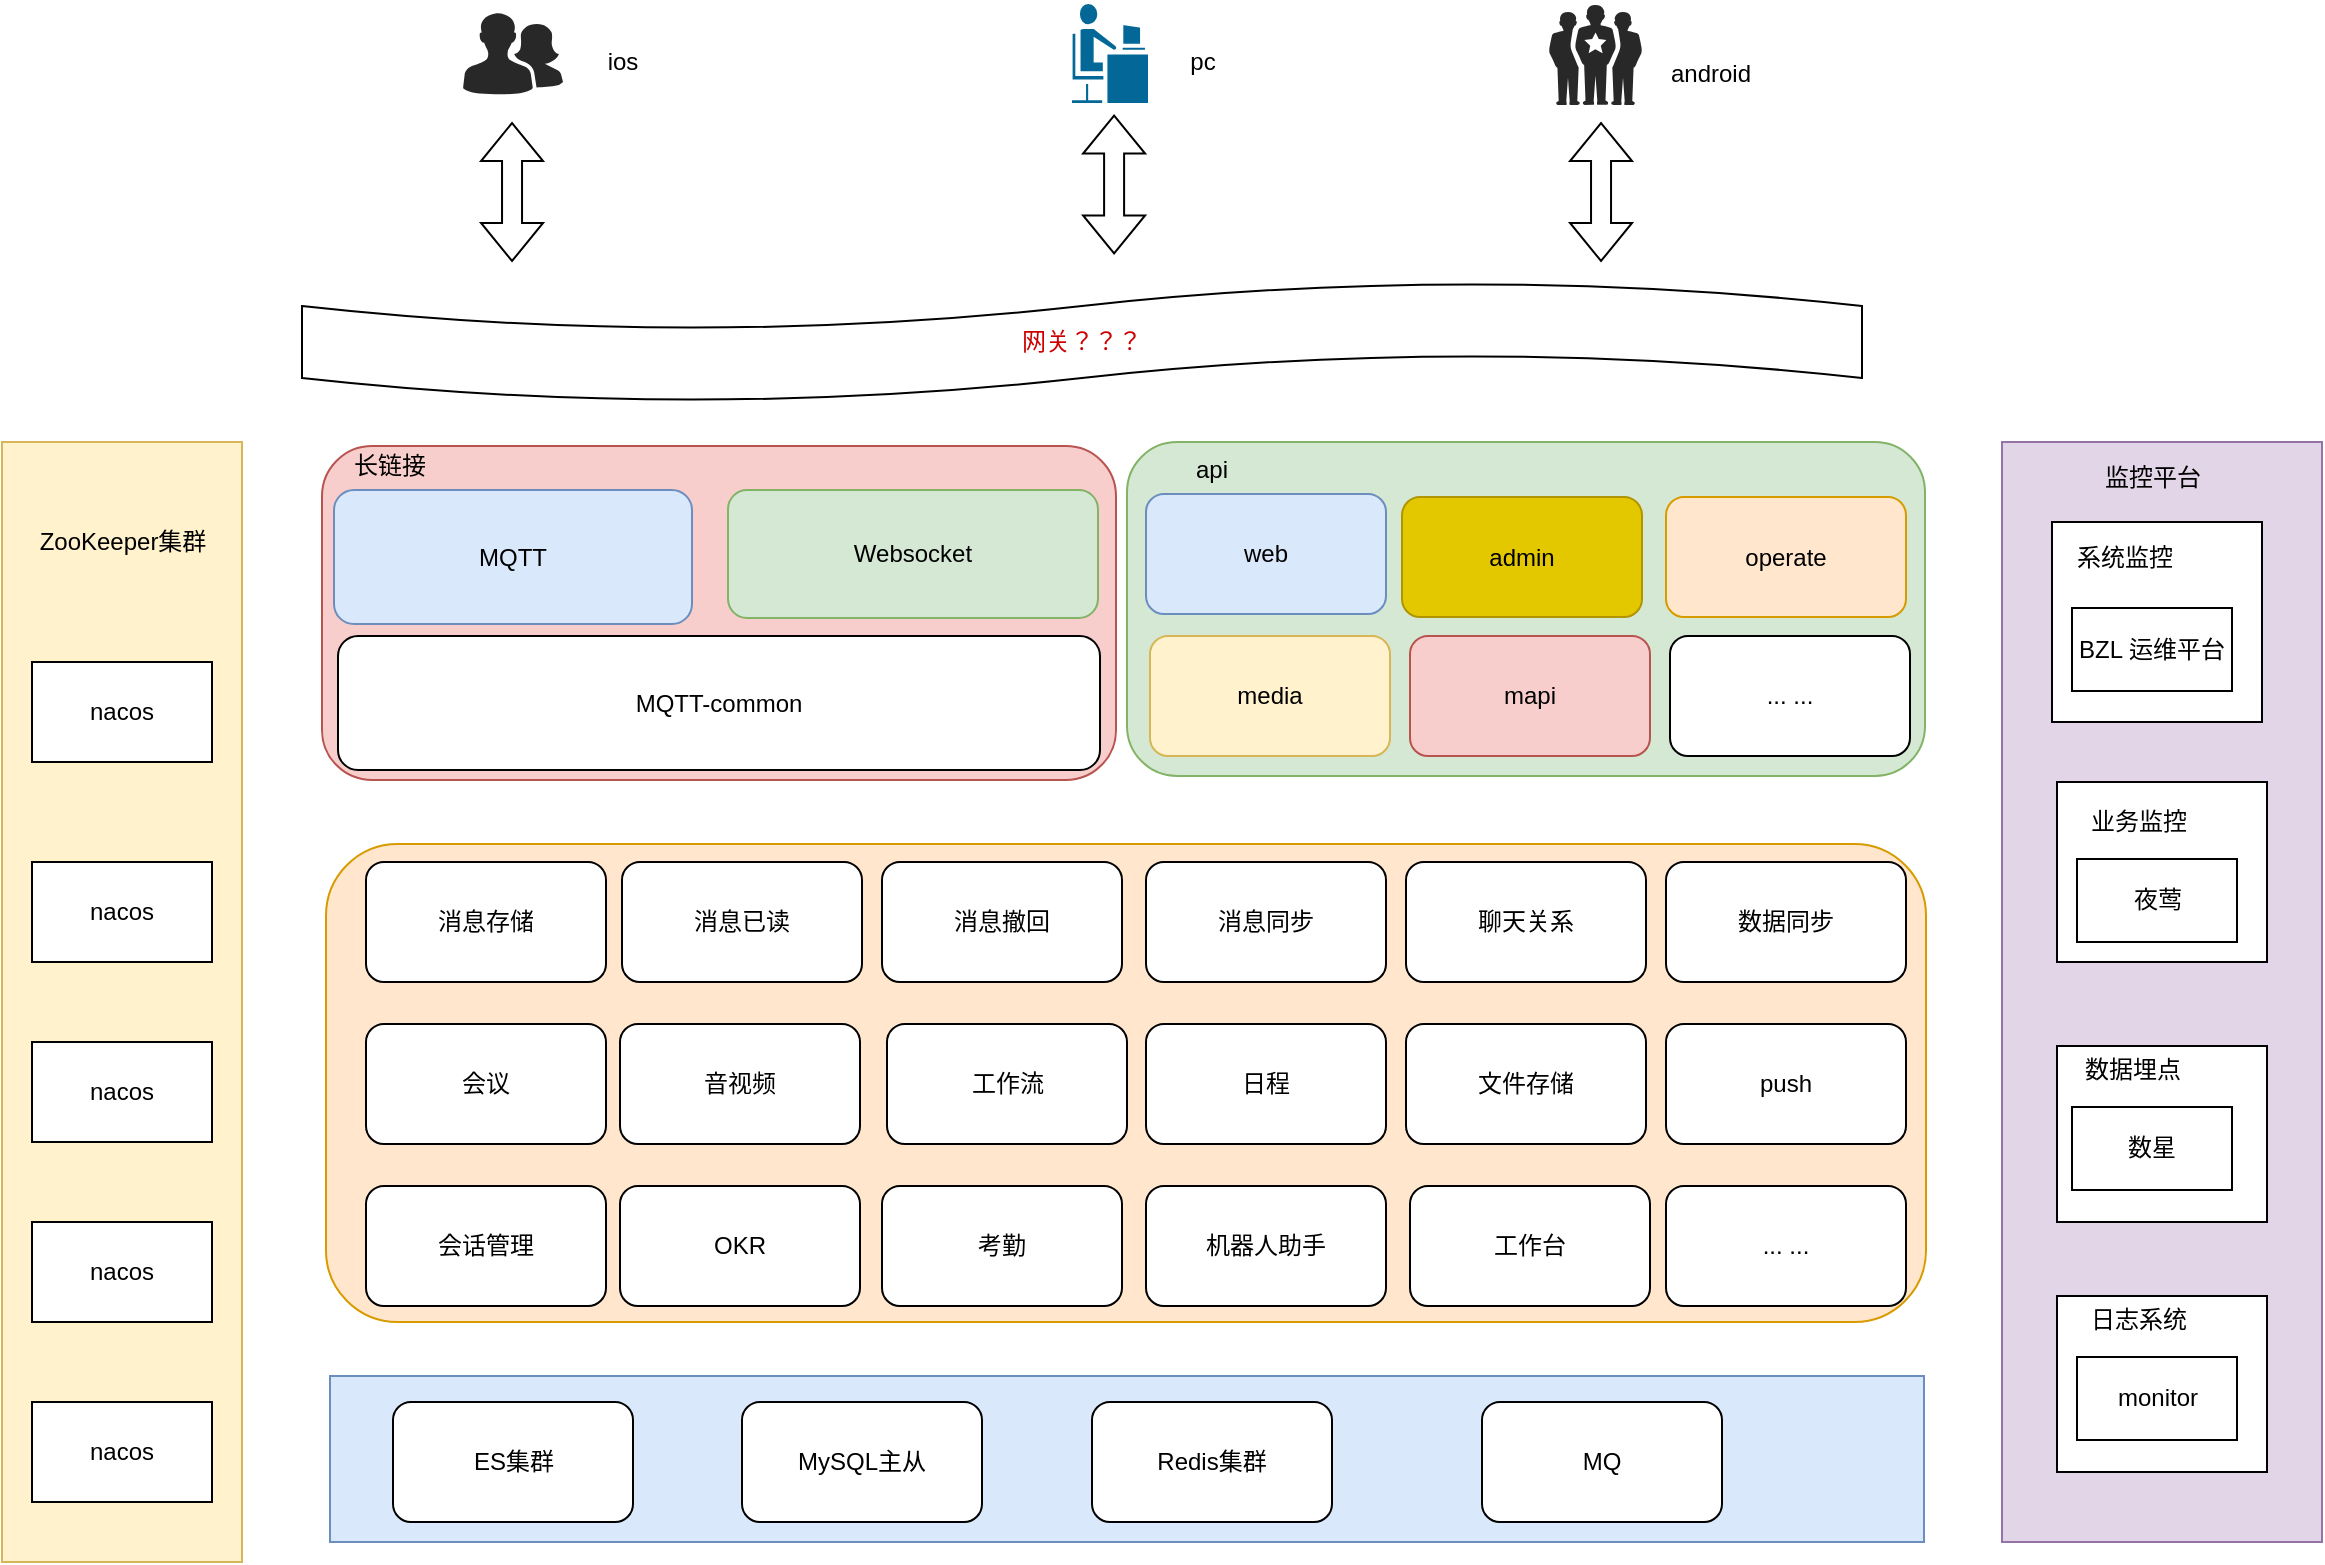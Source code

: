 <mxfile version="17.4.6" type="github">
  <diagram id="Me7G5VqX1OeY0wDDpJwC" name="Page-1">
    <mxGraphModel dx="1878" dy="897" grid="1" gridSize="10" guides="1" tooltips="1" connect="1" arrows="1" fold="1" page="1" pageScale="1" pageWidth="827" pageHeight="1169" math="0" shadow="0">
      <root>
        <mxCell id="0" />
        <mxCell id="1" parent="0" />
        <mxCell id="yS444L0ZShRZLBpKUCgd-1" value="" style="rounded=0;whiteSpace=wrap;html=1;fillColor=#fff2cc;strokeColor=#d6b656;" vertex="1" parent="1">
          <mxGeometry x="170" y="300" width="120" height="560" as="geometry" />
        </mxCell>
        <mxCell id="yS444L0ZShRZLBpKUCgd-2" value="ZooKeeper集群" style="text;html=1;align=center;verticalAlign=middle;resizable=0;points=[];autosize=1;strokeColor=none;fillColor=none;" vertex="1" parent="1">
          <mxGeometry x="180" y="340" width="100" height="20" as="geometry" />
        </mxCell>
        <mxCell id="yS444L0ZShRZLBpKUCgd-4" value="nacos" style="whiteSpace=wrap;html=1;" vertex="1" parent="1">
          <mxGeometry x="185" y="410" width="90" height="50" as="geometry" />
        </mxCell>
        <mxCell id="yS444L0ZShRZLBpKUCgd-5" value="nacos" style="whiteSpace=wrap;html=1;" vertex="1" parent="1">
          <mxGeometry x="185" y="510" width="90" height="50" as="geometry" />
        </mxCell>
        <mxCell id="yS444L0ZShRZLBpKUCgd-6" value="nacos" style="whiteSpace=wrap;html=1;" vertex="1" parent="1">
          <mxGeometry x="185" y="600" width="90" height="50" as="geometry" />
        </mxCell>
        <mxCell id="yS444L0ZShRZLBpKUCgd-7" value="nacos" style="whiteSpace=wrap;html=1;" vertex="1" parent="1">
          <mxGeometry x="185" y="690" width="90" height="50" as="geometry" />
        </mxCell>
        <mxCell id="yS444L0ZShRZLBpKUCgd-8" value="nacos" style="whiteSpace=wrap;html=1;" vertex="1" parent="1">
          <mxGeometry x="185" y="780" width="90" height="50" as="geometry" />
        </mxCell>
        <mxCell id="yS444L0ZShRZLBpKUCgd-9" value="" style="rounded=1;whiteSpace=wrap;html=1;fillColor=#d5e8d4;strokeColor=#82b366;" vertex="1" parent="1">
          <mxGeometry x="732.5" y="300" width="399" height="167" as="geometry" />
        </mxCell>
        <mxCell id="yS444L0ZShRZLBpKUCgd-10" value="" style="rounded=1;whiteSpace=wrap;html=1;fillColor=#f8cecc;strokeColor=#b85450;" vertex="1" parent="1">
          <mxGeometry x="330" y="302" width="397" height="167" as="geometry" />
        </mxCell>
        <mxCell id="yS444L0ZShRZLBpKUCgd-11" value="MQTT" style="rounded=1;whiteSpace=wrap;html=1;fillColor=#dae8fc;strokeColor=#6c8ebf;" vertex="1" parent="1">
          <mxGeometry x="336" y="324" width="179" height="67" as="geometry" />
        </mxCell>
        <mxCell id="yS444L0ZShRZLBpKUCgd-12" value="Websocket" style="rounded=1;whiteSpace=wrap;html=1;fillColor=#d5e8d4;strokeColor=#82b366;" vertex="1" parent="1">
          <mxGeometry x="533" y="324" width="185" height="64" as="geometry" />
        </mxCell>
        <mxCell id="yS444L0ZShRZLBpKUCgd-13" value="长链接" style="text;html=1;strokeColor=none;fillColor=none;align=center;verticalAlign=middle;whiteSpace=wrap;rounded=0;" vertex="1" parent="1">
          <mxGeometry x="344" y="302" width="40" height="20" as="geometry" />
        </mxCell>
        <mxCell id="yS444L0ZShRZLBpKUCgd-14" value="MQTT-common" style="rounded=1;whiteSpace=wrap;html=1;" vertex="1" parent="1">
          <mxGeometry x="338" y="397" width="381" height="67" as="geometry" />
        </mxCell>
        <mxCell id="yS444L0ZShRZLBpKUCgd-15" value="" style="rounded=1;whiteSpace=wrap;html=1;fillColor=#ffe6cc;strokeColor=#d79b00;" vertex="1" parent="1">
          <mxGeometry x="332" y="501" width="800" height="239" as="geometry" />
        </mxCell>
        <mxCell id="yS444L0ZShRZLBpKUCgd-16" value="web" style="rounded=1;whiteSpace=wrap;html=1;fillColor=#dae8fc;strokeColor=#6c8ebf;" vertex="1" parent="1">
          <mxGeometry x="742" y="326" width="120" height="60" as="geometry" />
        </mxCell>
        <mxCell id="yS444L0ZShRZLBpKUCgd-17" value="admin" style="rounded=1;whiteSpace=wrap;html=1;fillColor=#e3c800;strokeColor=#B09500;fontColor=#000000;" vertex="1" parent="1">
          <mxGeometry x="870" y="327.5" width="120" height="60" as="geometry" />
        </mxCell>
        <mxCell id="yS444L0ZShRZLBpKUCgd-18" value="media" style="rounded=1;whiteSpace=wrap;html=1;fillColor=#fff2cc;strokeColor=#d6b656;" vertex="1" parent="1">
          <mxGeometry x="744" y="397" width="120" height="60" as="geometry" />
        </mxCell>
        <mxCell id="yS444L0ZShRZLBpKUCgd-19" value="operate" style="rounded=1;whiteSpace=wrap;html=1;fillColor=#ffe6cc;strokeColor=#d79b00;" vertex="1" parent="1">
          <mxGeometry x="1002" y="327.5" width="120" height="60" as="geometry" />
        </mxCell>
        <mxCell id="yS444L0ZShRZLBpKUCgd-20" value="mapi" style="rounded=1;whiteSpace=wrap;html=1;fillColor=#f8cecc;strokeColor=#b85450;" vertex="1" parent="1">
          <mxGeometry x="874" y="397" width="120" height="60" as="geometry" />
        </mxCell>
        <mxCell id="yS444L0ZShRZLBpKUCgd-21" value="... ..." style="rounded=1;whiteSpace=wrap;html=1;" vertex="1" parent="1">
          <mxGeometry x="1004" y="397" width="120" height="60" as="geometry" />
        </mxCell>
        <mxCell id="yS444L0ZShRZLBpKUCgd-22" value="api" style="text;html=1;strokeColor=none;fillColor=none;align=center;verticalAlign=middle;whiteSpace=wrap;rounded=0;" vertex="1" parent="1">
          <mxGeometry x="755" y="304" width="40" height="20" as="geometry" />
        </mxCell>
        <mxCell id="yS444L0ZShRZLBpKUCgd-23" value="消息撤回" style="rounded=1;whiteSpace=wrap;html=1;" vertex="1" parent="1">
          <mxGeometry x="610" y="510" width="120" height="60" as="geometry" />
        </mxCell>
        <mxCell id="yS444L0ZShRZLBpKUCgd-24" value="消息存储" style="rounded=1;whiteSpace=wrap;html=1;" vertex="1" parent="1">
          <mxGeometry x="352" y="510" width="120" height="60" as="geometry" />
        </mxCell>
        <mxCell id="yS444L0ZShRZLBpKUCgd-25" value="聊天关系" style="rounded=1;whiteSpace=wrap;html=1;" vertex="1" parent="1">
          <mxGeometry x="872" y="510" width="120" height="60" as="geometry" />
        </mxCell>
        <mxCell id="yS444L0ZShRZLBpKUCgd-26" value="push" style="rounded=1;whiteSpace=wrap;html=1;" vertex="1" parent="1">
          <mxGeometry x="1002" y="591" width="120" height="60" as="geometry" />
        </mxCell>
        <mxCell id="yS444L0ZShRZLBpKUCgd-27" value="会议" style="rounded=1;whiteSpace=wrap;html=1;" vertex="1" parent="1">
          <mxGeometry x="352" y="591" width="120" height="60" as="geometry" />
        </mxCell>
        <mxCell id="yS444L0ZShRZLBpKUCgd-28" value="音视频" style="rounded=1;whiteSpace=wrap;html=1;" vertex="1" parent="1">
          <mxGeometry x="479" y="591" width="120" height="60" as="geometry" />
        </mxCell>
        <mxCell id="yS444L0ZShRZLBpKUCgd-29" value="文件存储" style="rounded=1;whiteSpace=wrap;html=1;" vertex="1" parent="1">
          <mxGeometry x="872" y="591" width="120" height="60" as="geometry" />
        </mxCell>
        <mxCell id="yS444L0ZShRZLBpKUCgd-30" value="日程" style="rounded=1;whiteSpace=wrap;html=1;" vertex="1" parent="1">
          <mxGeometry x="742" y="591" width="120" height="60" as="geometry" />
        </mxCell>
        <mxCell id="yS444L0ZShRZLBpKUCgd-31" value="消息已读" style="rounded=1;whiteSpace=wrap;html=1;" vertex="1" parent="1">
          <mxGeometry x="480" y="510" width="120" height="60" as="geometry" />
        </mxCell>
        <mxCell id="yS444L0ZShRZLBpKUCgd-32" value="数据同步" style="rounded=1;whiteSpace=wrap;html=1;" vertex="1" parent="1">
          <mxGeometry x="1002" y="510" width="120" height="60" as="geometry" />
        </mxCell>
        <mxCell id="yS444L0ZShRZLBpKUCgd-33" value="工作流" style="rounded=1;whiteSpace=wrap;html=1;" vertex="1" parent="1">
          <mxGeometry x="612.5" y="591" width="120" height="60" as="geometry" />
        </mxCell>
        <mxCell id="yS444L0ZShRZLBpKUCgd-34" value="消息同步" style="rounded=1;whiteSpace=wrap;html=1;" vertex="1" parent="1">
          <mxGeometry x="742" y="510" width="120" height="60" as="geometry" />
        </mxCell>
        <mxCell id="yS444L0ZShRZLBpKUCgd-35" value="会话管理" style="rounded=1;whiteSpace=wrap;html=1;" vertex="1" parent="1">
          <mxGeometry x="352" y="672" width="120" height="60" as="geometry" />
        </mxCell>
        <mxCell id="yS444L0ZShRZLBpKUCgd-36" value="OKR" style="rounded=1;whiteSpace=wrap;html=1;" vertex="1" parent="1">
          <mxGeometry x="479" y="672" width="120" height="60" as="geometry" />
        </mxCell>
        <mxCell id="yS444L0ZShRZLBpKUCgd-37" value="考勤" style="rounded=1;whiteSpace=wrap;html=1;" vertex="1" parent="1">
          <mxGeometry x="610" y="672" width="120" height="60" as="geometry" />
        </mxCell>
        <mxCell id="yS444L0ZShRZLBpKUCgd-38" value="机器人助手" style="rounded=1;whiteSpace=wrap;html=1;" vertex="1" parent="1">
          <mxGeometry x="742" y="672" width="120" height="60" as="geometry" />
        </mxCell>
        <mxCell id="yS444L0ZShRZLBpKUCgd-39" value="工作台" style="rounded=1;whiteSpace=wrap;html=1;" vertex="1" parent="1">
          <mxGeometry x="874" y="672" width="120" height="60" as="geometry" />
        </mxCell>
        <mxCell id="yS444L0ZShRZLBpKUCgd-40" value="... ..." style="rounded=1;whiteSpace=wrap;html=1;" vertex="1" parent="1">
          <mxGeometry x="1002" y="672" width="120" height="60" as="geometry" />
        </mxCell>
        <mxCell id="yS444L0ZShRZLBpKUCgd-41" value="" style="rounded=0;whiteSpace=wrap;html=1;fillColor=#dae8fc;strokeColor=#6c8ebf;" vertex="1" parent="1">
          <mxGeometry x="334" y="767" width="797" height="83" as="geometry" />
        </mxCell>
        <mxCell id="yS444L0ZShRZLBpKUCgd-42" value="ES集群" style="rounded=1;whiteSpace=wrap;html=1;" vertex="1" parent="1">
          <mxGeometry x="365.5" y="780" width="120" height="60" as="geometry" />
        </mxCell>
        <mxCell id="yS444L0ZShRZLBpKUCgd-43" value="MySQL主从" style="rounded=1;whiteSpace=wrap;html=1;" vertex="1" parent="1">
          <mxGeometry x="540" y="780" width="120" height="60" as="geometry" />
        </mxCell>
        <mxCell id="yS444L0ZShRZLBpKUCgd-44" value="Redis集群" style="rounded=1;whiteSpace=wrap;html=1;" vertex="1" parent="1">
          <mxGeometry x="715" y="780" width="120" height="60" as="geometry" />
        </mxCell>
        <mxCell id="yS444L0ZShRZLBpKUCgd-45" value="" style="whiteSpace=wrap;html=1;fillColor=#e1d5e7;strokeColor=#9673a6;" vertex="1" parent="1">
          <mxGeometry x="1170" y="300" width="160" height="550" as="geometry" />
        </mxCell>
        <mxCell id="yS444L0ZShRZLBpKUCgd-47" value="监控平台" style="text;html=1;align=center;verticalAlign=middle;resizable=0;points=[];autosize=1;strokeColor=none;fillColor=none;" vertex="1" parent="1">
          <mxGeometry x="1215" y="307.5" width="60" height="20" as="geometry" />
        </mxCell>
        <mxCell id="yS444L0ZShRZLBpKUCgd-48" value="" style="whiteSpace=wrap;html=1;" vertex="1" parent="1">
          <mxGeometry x="1195" y="340" width="105" height="100" as="geometry" />
        </mxCell>
        <mxCell id="yS444L0ZShRZLBpKUCgd-50" value="BZL 运维平台" style="whiteSpace=wrap;html=1;" vertex="1" parent="1">
          <mxGeometry x="1205" y="383" width="80" height="41.5" as="geometry" />
        </mxCell>
        <mxCell id="yS444L0ZShRZLBpKUCgd-53" value="" style="whiteSpace=wrap;html=1;" vertex="1" parent="1">
          <mxGeometry x="1197.5" y="470" width="105" height="90" as="geometry" />
        </mxCell>
        <mxCell id="yS444L0ZShRZLBpKUCgd-54" value="夜莺" style="whiteSpace=wrap;html=1;" vertex="1" parent="1">
          <mxGeometry x="1207.5" y="508.5" width="80" height="41.5" as="geometry" />
        </mxCell>
        <mxCell id="yS444L0ZShRZLBpKUCgd-57" value="系统监控" style="text;html=1;align=center;verticalAlign=middle;resizable=0;points=[];autosize=1;strokeColor=none;fillColor=none;" vertex="1" parent="1">
          <mxGeometry x="1201" y="347.5" width="60" height="20" as="geometry" />
        </mxCell>
        <mxCell id="yS444L0ZShRZLBpKUCgd-58" value="业务监控" style="text;html=1;align=center;verticalAlign=middle;resizable=0;points=[];autosize=1;strokeColor=none;fillColor=none;" vertex="1" parent="1">
          <mxGeometry x="1207.5" y="480" width="60" height="20" as="geometry" />
        </mxCell>
        <mxCell id="yS444L0ZShRZLBpKUCgd-61" value="" style="whiteSpace=wrap;html=1;" vertex="1" parent="1">
          <mxGeometry x="1197.5" y="602" width="105" height="88" as="geometry" />
        </mxCell>
        <mxCell id="yS444L0ZShRZLBpKUCgd-62" value="数星" style="whiteSpace=wrap;html=1;" vertex="1" parent="1">
          <mxGeometry x="1205" y="632.5" width="80" height="41.5" as="geometry" />
        </mxCell>
        <mxCell id="yS444L0ZShRZLBpKUCgd-63" value="数据埋点" style="text;html=1;align=center;verticalAlign=middle;resizable=0;points=[];autosize=1;strokeColor=none;fillColor=none;" vertex="1" parent="1">
          <mxGeometry x="1205" y="604" width="60" height="20" as="geometry" />
        </mxCell>
        <mxCell id="yS444L0ZShRZLBpKUCgd-64" value="" style="whiteSpace=wrap;html=1;" vertex="1" parent="1">
          <mxGeometry x="1197.5" y="727" width="105" height="88" as="geometry" />
        </mxCell>
        <mxCell id="yS444L0ZShRZLBpKUCgd-65" value="monitor" style="whiteSpace=wrap;html=1;" vertex="1" parent="1">
          <mxGeometry x="1207.5" y="757.5" width="80" height="41.5" as="geometry" />
        </mxCell>
        <mxCell id="yS444L0ZShRZLBpKUCgd-66" value="日志系统" style="text;html=1;align=center;verticalAlign=middle;resizable=0;points=[];autosize=1;strokeColor=none;fillColor=none;" vertex="1" parent="1">
          <mxGeometry x="1207.5" y="729" width="60" height="20" as="geometry" />
        </mxCell>
        <mxCell id="yS444L0ZShRZLBpKUCgd-69" value="MQ" style="rounded=1;whiteSpace=wrap;html=1;" vertex="1" parent="1">
          <mxGeometry x="910" y="780" width="120" height="60" as="geometry" />
        </mxCell>
        <mxCell id="yS444L0ZShRZLBpKUCgd-71" value="" style="verticalLabelPosition=bottom;sketch=0;html=1;fillColor=#282828;strokeColor=none;verticalAlign=top;pointerEvents=1;align=center;shape=mxgraph.cisco_safe.people_places_things_icons.icon2;" vertex="1" parent="1">
          <mxGeometry x="400.5" y="85.25" width="50" height="41" as="geometry" />
        </mxCell>
        <mxCell id="yS444L0ZShRZLBpKUCgd-74" value="" style="shape=mxgraph.cisco.people.androgenous_person;html=1;pointerEvents=1;dashed=0;fillColor=#036897;strokeColor=#ffffff;strokeWidth=2;verticalLabelPosition=bottom;verticalAlign=top;align=center;outlineConnect=0;" vertex="1" parent="1">
          <mxGeometry x="704" y="80" width="40" height="51.5" as="geometry" />
        </mxCell>
        <mxCell id="yS444L0ZShRZLBpKUCgd-75" value="" style="verticalLabelPosition=bottom;sketch=0;html=1;fillColor=#282828;strokeColor=none;verticalAlign=top;pointerEvents=1;align=center;shape=mxgraph.cisco_safe.people_places_things_icons.icon1;" vertex="1" parent="1">
          <mxGeometry x="943.5" y="81.5" width="46.5" height="50" as="geometry" />
        </mxCell>
        <mxCell id="yS444L0ZShRZLBpKUCgd-76" value="" style="shape=flexArrow;endArrow=classic;startArrow=classic;html=1;rounded=0;" edge="1" parent="1">
          <mxGeometry width="100" height="100" relative="1" as="geometry">
            <mxPoint x="425.02" y="210" as="sourcePoint" />
            <mxPoint x="425.02" y="140" as="targetPoint" />
          </mxGeometry>
        </mxCell>
        <mxCell id="yS444L0ZShRZLBpKUCgd-77" value="" style="shape=flexArrow;endArrow=classic;startArrow=classic;html=1;rounded=0;" edge="1" parent="1">
          <mxGeometry width="100" height="100" relative="1" as="geometry">
            <mxPoint x="726.05" y="206.25" as="sourcePoint" />
            <mxPoint x="726.05" y="136.25" as="targetPoint" />
          </mxGeometry>
        </mxCell>
        <mxCell id="yS444L0ZShRZLBpKUCgd-78" value="" style="shape=flexArrow;endArrow=classic;startArrow=classic;html=1;rounded=0;" edge="1" parent="1">
          <mxGeometry width="100" height="100" relative="1" as="geometry">
            <mxPoint x="969.52" y="210" as="sourcePoint" />
            <mxPoint x="969.52" y="140" as="targetPoint" />
          </mxGeometry>
        </mxCell>
        <mxCell id="yS444L0ZShRZLBpKUCgd-79" value="ios" style="text;html=1;align=center;verticalAlign=middle;resizable=0;points=[];autosize=1;strokeColor=none;fillColor=none;" vertex="1" parent="1">
          <mxGeometry x="465" y="100" width="30" height="20" as="geometry" />
        </mxCell>
        <mxCell id="yS444L0ZShRZLBpKUCgd-80" value="pc" style="text;html=1;align=center;verticalAlign=middle;resizable=0;points=[];autosize=1;strokeColor=none;fillColor=none;" vertex="1" parent="1">
          <mxGeometry x="755" y="100" width="30" height="20" as="geometry" />
        </mxCell>
        <mxCell id="yS444L0ZShRZLBpKUCgd-81" value="android" style="text;html=1;align=center;verticalAlign=middle;resizable=0;points=[];autosize=1;strokeColor=none;fillColor=none;" vertex="1" parent="1">
          <mxGeometry x="994" y="106.25" width="60" height="20" as="geometry" />
        </mxCell>
        <mxCell id="yS444L0ZShRZLBpKUCgd-82" value="&lt;font color=&quot;#cc0000&quot;&gt;网关？？？&lt;/font&gt;" style="shape=tape;whiteSpace=wrap;html=1;" vertex="1" parent="1">
          <mxGeometry x="320" y="220" width="780" height="60" as="geometry" />
        </mxCell>
      </root>
    </mxGraphModel>
  </diagram>
</mxfile>
